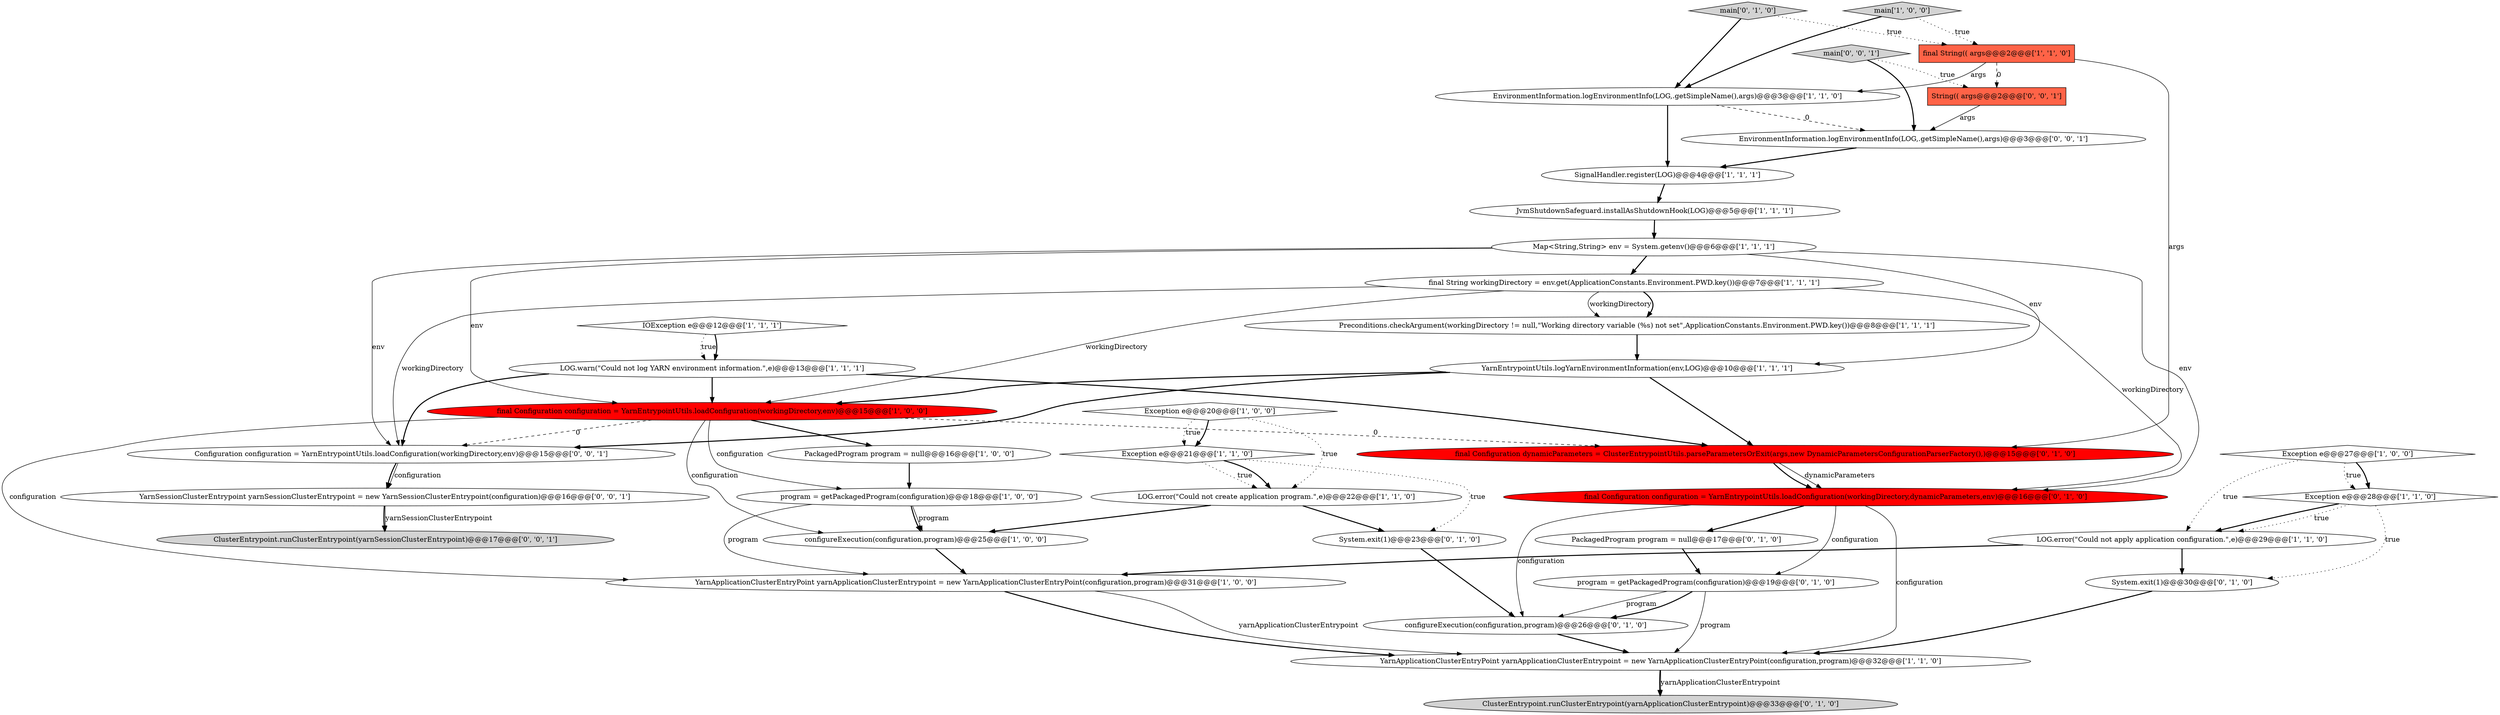 digraph {
13 [style = filled, label = "SignalHandler.register(LOG)@@@4@@@['1', '1', '1']", fillcolor = white, shape = ellipse image = "AAA0AAABBB1BBB"];
26 [style = filled, label = "final Configuration configuration = YarnEntrypointUtils.loadConfiguration(workingDirectory,dynamicParameters,env)@@@16@@@['0', '1', '0']", fillcolor = red, shape = ellipse image = "AAA1AAABBB2BBB"];
24 [style = filled, label = "final Configuration dynamicParameters = ClusterEntrypointUtils.parseParametersOrExit(args,new DynamicParametersConfigurationParserFactory(),)@@@15@@@['0', '1', '0']", fillcolor = red, shape = ellipse image = "AAA1AAABBB2BBB"];
0 [style = filled, label = "LOG.error(\"Could not create application program.\",e)@@@22@@@['1', '1', '0']", fillcolor = white, shape = ellipse image = "AAA0AAABBB1BBB"];
14 [style = filled, label = "program = getPackagedProgram(configuration)@@@18@@@['1', '0', '0']", fillcolor = white, shape = ellipse image = "AAA0AAABBB1BBB"];
35 [style = filled, label = "Configuration configuration = YarnEntrypointUtils.loadConfiguration(workingDirectory,env)@@@15@@@['0', '0', '1']", fillcolor = white, shape = ellipse image = "AAA0AAABBB3BBB"];
21 [style = filled, label = "IOException e@@@12@@@['1', '1', '1']", fillcolor = white, shape = diamond image = "AAA0AAABBB1BBB"];
29 [style = filled, label = "main['0', '1', '0']", fillcolor = lightgray, shape = diamond image = "AAA0AAABBB2BBB"];
3 [style = filled, label = "Map<String,String> env = System.getenv()@@@6@@@['1', '1', '1']", fillcolor = white, shape = ellipse image = "AAA0AAABBB1BBB"];
9 [style = filled, label = "LOG.error(\"Could not apply application configuration.\",e)@@@29@@@['1', '1', '0']", fillcolor = white, shape = ellipse image = "AAA0AAABBB1BBB"];
5 [style = filled, label = "Exception e@@@21@@@['1', '1', '0']", fillcolor = white, shape = diamond image = "AAA0AAABBB1BBB"];
1 [style = filled, label = "final String workingDirectory = env.get(ApplicationConstants.Environment.PWD.key())@@@7@@@['1', '1', '1']", fillcolor = white, shape = ellipse image = "AAA0AAABBB1BBB"];
4 [style = filled, label = "final Configuration configuration = YarnEntrypointUtils.loadConfiguration(workingDirectory,env)@@@15@@@['1', '0', '0']", fillcolor = red, shape = ellipse image = "AAA1AAABBB1BBB"];
16 [style = filled, label = "Preconditions.checkArgument(workingDirectory != null,\"Working directory variable (%s) not set\",ApplicationConstants.Environment.PWD.key())@@@8@@@['1', '1', '1']", fillcolor = white, shape = ellipse image = "AAA0AAABBB1BBB"];
27 [style = filled, label = "System.exit(1)@@@23@@@['0', '1', '0']", fillcolor = white, shape = ellipse image = "AAA0AAABBB2BBB"];
22 [style = filled, label = "configureExecution(configuration,program)@@@25@@@['1', '0', '0']", fillcolor = white, shape = ellipse image = "AAA0AAABBB1BBB"];
17 [style = filled, label = "YarnEntrypointUtils.logYarnEnvironmentInformation(env,LOG)@@@10@@@['1', '1', '1']", fillcolor = white, shape = ellipse image = "AAA0AAABBB1BBB"];
37 [style = filled, label = "main['0', '0', '1']", fillcolor = lightgray, shape = diamond image = "AAA0AAABBB3BBB"];
20 [style = filled, label = "final String(( args@@@2@@@['1', '1', '0']", fillcolor = tomato, shape = box image = "AAA0AAABBB1BBB"];
23 [style = filled, label = "System.exit(1)@@@30@@@['0', '1', '0']", fillcolor = white, shape = ellipse image = "AAA0AAABBB2BBB"];
15 [style = filled, label = "Exception e@@@28@@@['1', '1', '0']", fillcolor = white, shape = diamond image = "AAA0AAABBB1BBB"];
12 [style = filled, label = "main['1', '0', '0']", fillcolor = lightgray, shape = diamond image = "AAA0AAABBB1BBB"];
31 [style = filled, label = "program = getPackagedProgram(configuration)@@@19@@@['0', '1', '0']", fillcolor = white, shape = ellipse image = "AAA0AAABBB2BBB"];
10 [style = filled, label = "YarnApplicationClusterEntryPoint yarnApplicationClusterEntrypoint = new YarnApplicationClusterEntryPoint(configuration,program)@@@31@@@['1', '0', '0']", fillcolor = white, shape = ellipse image = "AAA0AAABBB1BBB"];
18 [style = filled, label = "EnvironmentInformation.logEnvironmentInfo(LOG,.getSimpleName(),args)@@@3@@@['1', '1', '0']", fillcolor = white, shape = ellipse image = "AAA0AAABBB1BBB"];
33 [style = filled, label = "EnvironmentInformation.logEnvironmentInfo(LOG,.getSimpleName(),args)@@@3@@@['0', '0', '1']", fillcolor = white, shape = ellipse image = "AAA0AAABBB3BBB"];
19 [style = filled, label = "YarnApplicationClusterEntryPoint yarnApplicationClusterEntrypoint = new YarnApplicationClusterEntryPoint(configuration,program)@@@32@@@['1', '1', '0']", fillcolor = white, shape = ellipse image = "AAA0AAABBB1BBB"];
34 [style = filled, label = "String(( args@@@2@@@['0', '0', '1']", fillcolor = tomato, shape = box image = "AAA0AAABBB3BBB"];
36 [style = filled, label = "ClusterEntrypoint.runClusterEntrypoint(yarnSessionClusterEntrypoint)@@@17@@@['0', '0', '1']", fillcolor = lightgray, shape = ellipse image = "AAA0AAABBB3BBB"];
25 [style = filled, label = "PackagedProgram program = null@@@17@@@['0', '1', '0']", fillcolor = white, shape = ellipse image = "AAA0AAABBB2BBB"];
2 [style = filled, label = "LOG.warn(\"Could not log YARN environment information.\",e)@@@13@@@['1', '1', '1']", fillcolor = white, shape = ellipse image = "AAA0AAABBB1BBB"];
6 [style = filled, label = "Exception e@@@20@@@['1', '0', '0']", fillcolor = white, shape = diamond image = "AAA0AAABBB1BBB"];
7 [style = filled, label = "JvmShutdownSafeguard.installAsShutdownHook(LOG)@@@5@@@['1', '1', '1']", fillcolor = white, shape = ellipse image = "AAA0AAABBB1BBB"];
30 [style = filled, label = "configureExecution(configuration,program)@@@26@@@['0', '1', '0']", fillcolor = white, shape = ellipse image = "AAA0AAABBB2BBB"];
11 [style = filled, label = "Exception e@@@27@@@['1', '0', '0']", fillcolor = white, shape = diamond image = "AAA0AAABBB1BBB"];
28 [style = filled, label = "ClusterEntrypoint.runClusterEntrypoint(yarnApplicationClusterEntrypoint)@@@33@@@['0', '1', '0']", fillcolor = lightgray, shape = ellipse image = "AAA0AAABBB2BBB"];
8 [style = filled, label = "PackagedProgram program = null@@@16@@@['1', '0', '0']", fillcolor = white, shape = ellipse image = "AAA0AAABBB1BBB"];
32 [style = filled, label = "YarnSessionClusterEntrypoint yarnSessionClusterEntrypoint = new YarnSessionClusterEntrypoint(configuration)@@@16@@@['0', '0', '1']", fillcolor = white, shape = ellipse image = "AAA0AAABBB3BBB"];
2->35 [style = bold, label=""];
24->26 [style = solid, label="dynamicParameters"];
10->19 [style = solid, label="yarnApplicationClusterEntrypoint"];
35->32 [style = solid, label="configuration"];
26->31 [style = solid, label="configuration"];
14->10 [style = solid, label="program"];
1->26 [style = solid, label="workingDirectory"];
3->4 [style = solid, label="env"];
3->1 [style = bold, label=""];
3->26 [style = solid, label="env"];
0->27 [style = bold, label=""];
20->24 [style = solid, label="args"];
10->19 [style = bold, label=""];
27->30 [style = bold, label=""];
26->25 [style = bold, label=""];
14->22 [style = bold, label=""];
4->22 [style = solid, label="configuration"];
8->14 [style = bold, label=""];
35->32 [style = bold, label=""];
21->2 [style = dotted, label="true"];
11->9 [style = dotted, label="true"];
5->0 [style = dotted, label="true"];
16->17 [style = bold, label=""];
3->17 [style = solid, label="env"];
9->10 [style = bold, label=""];
34->33 [style = solid, label="args"];
2->4 [style = bold, label=""];
33->13 [style = bold, label=""];
29->20 [style = dotted, label="true"];
7->3 [style = bold, label=""];
11->15 [style = bold, label=""];
15->9 [style = dotted, label="true"];
29->18 [style = bold, label=""];
21->2 [style = bold, label=""];
25->31 [style = bold, label=""];
9->23 [style = bold, label=""];
24->26 [style = bold, label=""];
6->5 [style = bold, label=""];
31->19 [style = solid, label="program"];
30->19 [style = bold, label=""];
1->16 [style = solid, label="workingDirectory"];
17->24 [style = bold, label=""];
1->4 [style = solid, label="workingDirectory"];
12->20 [style = dotted, label="true"];
26->19 [style = solid, label="configuration"];
14->22 [style = solid, label="program"];
5->0 [style = bold, label=""];
4->14 [style = solid, label="configuration"];
20->34 [style = dashed, label="0"];
1->16 [style = bold, label=""];
13->7 [style = bold, label=""];
15->9 [style = bold, label=""];
32->36 [style = solid, label="yarnSessionClusterEntrypoint"];
0->22 [style = bold, label=""];
23->19 [style = bold, label=""];
31->30 [style = solid, label="program"];
1->35 [style = solid, label="workingDirectory"];
12->18 [style = bold, label=""];
22->10 [style = bold, label=""];
18->13 [style = bold, label=""];
31->30 [style = bold, label=""];
5->27 [style = dotted, label="true"];
32->36 [style = bold, label=""];
4->8 [style = bold, label=""];
20->18 [style = solid, label="args"];
4->10 [style = solid, label="configuration"];
19->28 [style = bold, label=""];
6->0 [style = dotted, label="true"];
2->24 [style = bold, label=""];
15->23 [style = dotted, label="true"];
37->33 [style = bold, label=""];
11->15 [style = dotted, label="true"];
37->34 [style = dotted, label="true"];
4->24 [style = dashed, label="0"];
4->35 [style = dashed, label="0"];
17->4 [style = bold, label=""];
3->35 [style = solid, label="env"];
18->33 [style = dashed, label="0"];
19->28 [style = solid, label="yarnApplicationClusterEntrypoint"];
6->5 [style = dotted, label="true"];
26->30 [style = solid, label="configuration"];
17->35 [style = bold, label=""];
}
